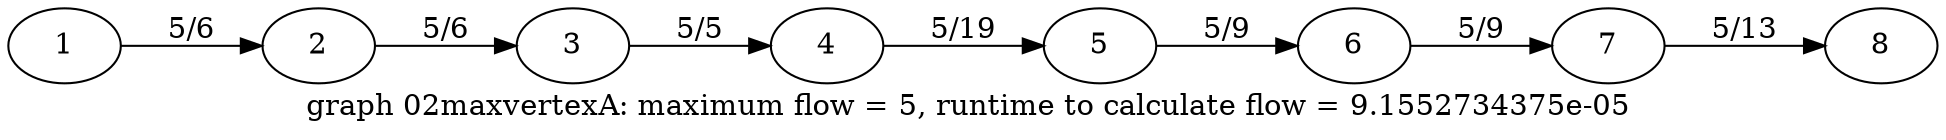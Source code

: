 digraph g{

rankdir = LR

1 -> 2 [label = " 5/6 "];
2 -> 3 [label = " 5/6 "];
3 -> 4 [label = " 5/5 "];
4 -> 5 [label = " 5/19 "];
5 -> 6 [label = " 5/9 "];
6 -> 7 [label = " 5/9 "];
7 -> 8 [label = " 5/13 "];

label = "graph 02maxvertexA: maximum flow = 5, runtime to calculate flow = 9.1552734375e-05 "
}